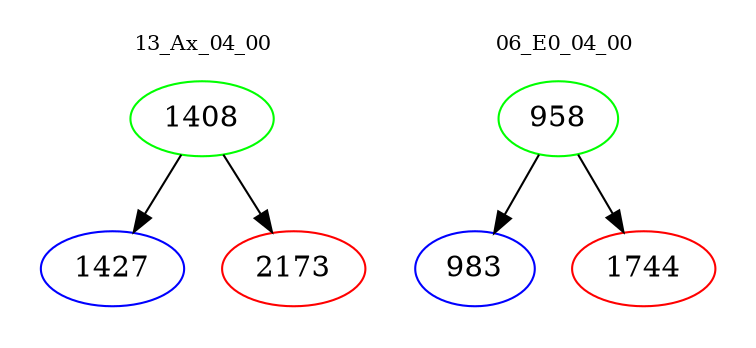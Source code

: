 digraph{
subgraph cluster_0 {
color = white
label = "13_Ax_04_00";
fontsize=10;
T0_1408 [label="1408", color="green"]
T0_1408 -> T0_1427 [color="black"]
T0_1427 [label="1427", color="blue"]
T0_1408 -> T0_2173 [color="black"]
T0_2173 [label="2173", color="red"]
}
subgraph cluster_1 {
color = white
label = "06_E0_04_00";
fontsize=10;
T1_958 [label="958", color="green"]
T1_958 -> T1_983 [color="black"]
T1_983 [label="983", color="blue"]
T1_958 -> T1_1744 [color="black"]
T1_1744 [label="1744", color="red"]
}
}
